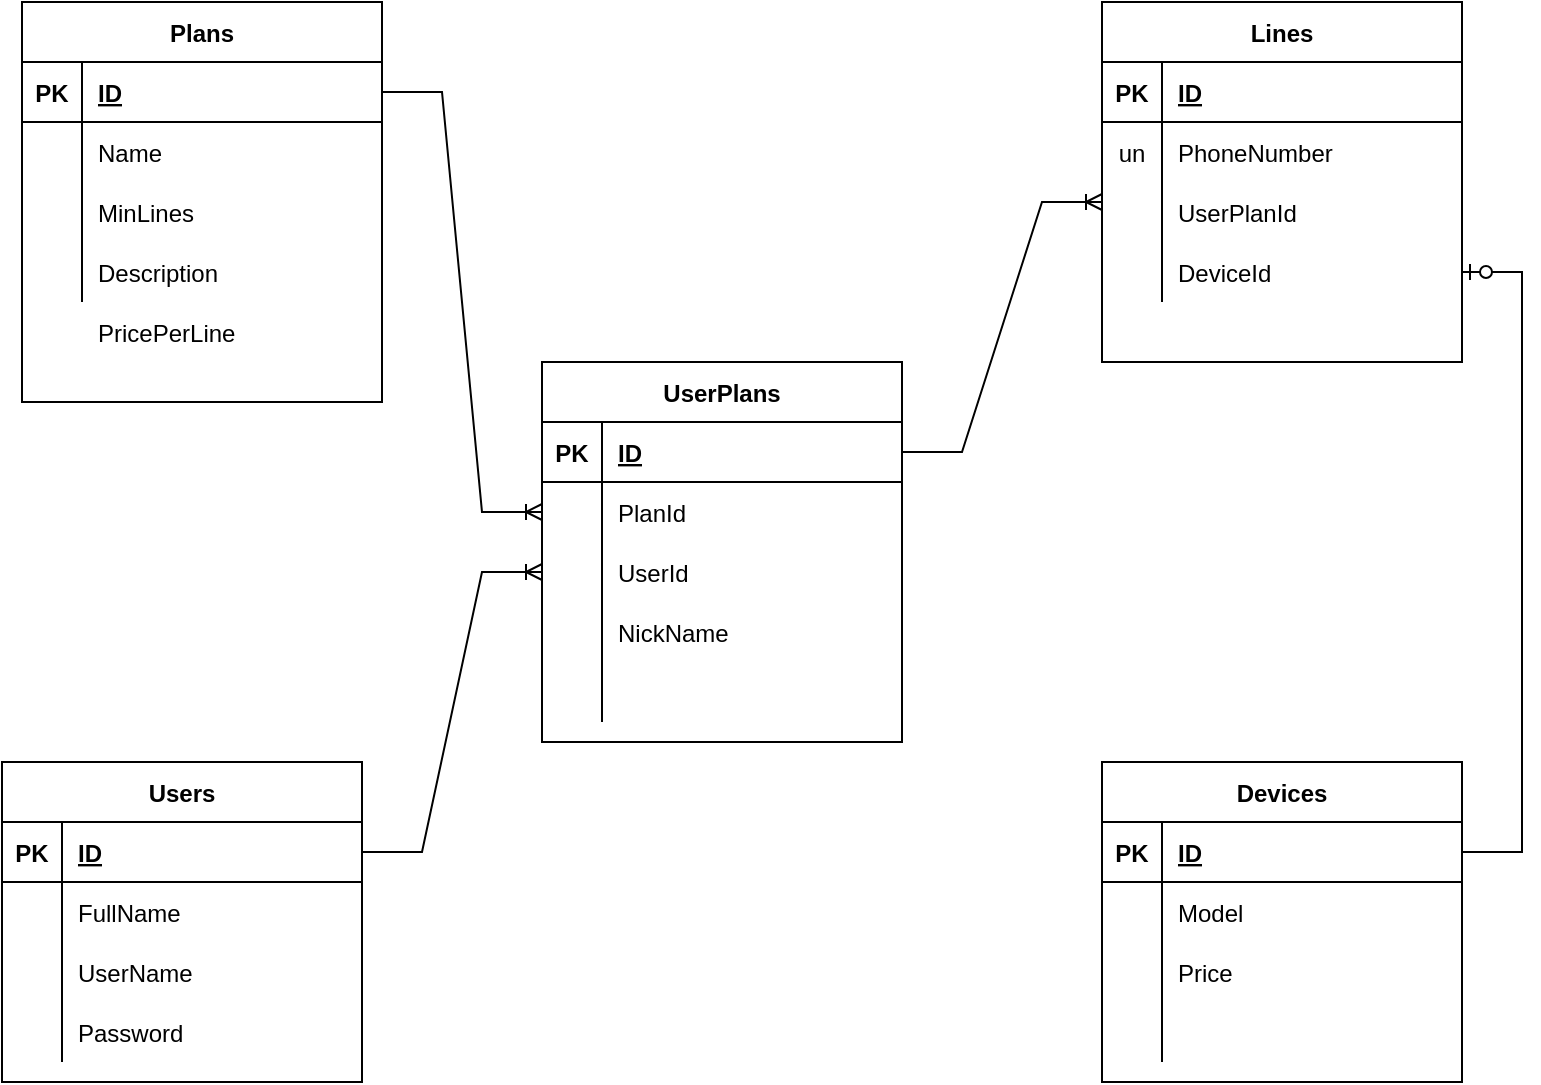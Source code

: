 <mxfile version="15.6.1" type="device"><diagram id="K-ARD1w7NrG1KV6Is6Bl" name="Page-1"><mxGraphModel dx="1426" dy="717" grid="1" gridSize="10" guides="1" tooltips="1" connect="1" arrows="1" fold="1" page="1" pageScale="1" pageWidth="827" pageHeight="1169" math="0" shadow="0"><root><mxCell id="0"/><mxCell id="1" parent="0"/><mxCell id="bQQY8CGU-6PyGipoHjbT-53" value="UserPlans" style="shape=table;startSize=30;container=1;collapsible=1;childLayout=tableLayout;fixedRows=1;rowLines=0;fontStyle=1;align=center;resizeLast=1;" vertex="1" parent="1"><mxGeometry x="320" y="290" width="180" height="190" as="geometry"/></mxCell><mxCell id="bQQY8CGU-6PyGipoHjbT-54" value="" style="shape=partialRectangle;collapsible=0;dropTarget=0;pointerEvents=0;fillColor=none;top=0;left=0;bottom=1;right=0;points=[[0,0.5],[1,0.5]];portConstraint=eastwest;" vertex="1" parent="bQQY8CGU-6PyGipoHjbT-53"><mxGeometry y="30" width="180" height="30" as="geometry"/></mxCell><mxCell id="bQQY8CGU-6PyGipoHjbT-55" value="PK" style="shape=partialRectangle;connectable=0;fillColor=none;top=0;left=0;bottom=0;right=0;fontStyle=1;overflow=hidden;" vertex="1" parent="bQQY8CGU-6PyGipoHjbT-54"><mxGeometry width="30" height="30" as="geometry"><mxRectangle width="30" height="30" as="alternateBounds"/></mxGeometry></mxCell><mxCell id="bQQY8CGU-6PyGipoHjbT-56" value="ID" style="shape=partialRectangle;connectable=0;fillColor=none;top=0;left=0;bottom=0;right=0;align=left;spacingLeft=6;fontStyle=5;overflow=hidden;" vertex="1" parent="bQQY8CGU-6PyGipoHjbT-54"><mxGeometry x="30" width="150" height="30" as="geometry"><mxRectangle width="150" height="30" as="alternateBounds"/></mxGeometry></mxCell><mxCell id="bQQY8CGU-6PyGipoHjbT-57" value="" style="shape=partialRectangle;collapsible=0;dropTarget=0;pointerEvents=0;fillColor=none;top=0;left=0;bottom=0;right=0;points=[[0,0.5],[1,0.5]];portConstraint=eastwest;" vertex="1" parent="bQQY8CGU-6PyGipoHjbT-53"><mxGeometry y="60" width="180" height="30" as="geometry"/></mxCell><mxCell id="bQQY8CGU-6PyGipoHjbT-58" value="" style="shape=partialRectangle;connectable=0;fillColor=none;top=0;left=0;bottom=0;right=0;editable=1;overflow=hidden;" vertex="1" parent="bQQY8CGU-6PyGipoHjbT-57"><mxGeometry width="30" height="30" as="geometry"><mxRectangle width="30" height="30" as="alternateBounds"/></mxGeometry></mxCell><mxCell id="bQQY8CGU-6PyGipoHjbT-59" value="PlanId" style="shape=partialRectangle;connectable=0;fillColor=none;top=0;left=0;bottom=0;right=0;align=left;spacingLeft=6;overflow=hidden;" vertex="1" parent="bQQY8CGU-6PyGipoHjbT-57"><mxGeometry x="30" width="150" height="30" as="geometry"><mxRectangle width="150" height="30" as="alternateBounds"/></mxGeometry></mxCell><mxCell id="bQQY8CGU-6PyGipoHjbT-60" value="" style="shape=partialRectangle;collapsible=0;dropTarget=0;pointerEvents=0;fillColor=none;top=0;left=0;bottom=0;right=0;points=[[0,0.5],[1,0.5]];portConstraint=eastwest;" vertex="1" parent="bQQY8CGU-6PyGipoHjbT-53"><mxGeometry y="90" width="180" height="30" as="geometry"/></mxCell><mxCell id="bQQY8CGU-6PyGipoHjbT-61" value="" style="shape=partialRectangle;connectable=0;fillColor=none;top=0;left=0;bottom=0;right=0;editable=1;overflow=hidden;" vertex="1" parent="bQQY8CGU-6PyGipoHjbT-60"><mxGeometry width="30" height="30" as="geometry"><mxRectangle width="30" height="30" as="alternateBounds"/></mxGeometry></mxCell><mxCell id="bQQY8CGU-6PyGipoHjbT-62" value="UserId" style="shape=partialRectangle;connectable=0;fillColor=none;top=0;left=0;bottom=0;right=0;align=left;spacingLeft=6;overflow=hidden;" vertex="1" parent="bQQY8CGU-6PyGipoHjbT-60"><mxGeometry x="30" width="150" height="30" as="geometry"><mxRectangle width="150" height="30" as="alternateBounds"/></mxGeometry></mxCell><mxCell id="bQQY8CGU-6PyGipoHjbT-132" value="" style="shape=partialRectangle;collapsible=0;dropTarget=0;pointerEvents=0;fillColor=none;top=0;left=0;bottom=0;right=0;points=[[0,0.5],[1,0.5]];portConstraint=eastwest;" vertex="1" parent="bQQY8CGU-6PyGipoHjbT-53"><mxGeometry y="120" width="180" height="30" as="geometry"/></mxCell><mxCell id="bQQY8CGU-6PyGipoHjbT-133" value="" style="shape=partialRectangle;connectable=0;fillColor=none;top=0;left=0;bottom=0;right=0;editable=1;overflow=hidden;" vertex="1" parent="bQQY8CGU-6PyGipoHjbT-132"><mxGeometry width="30" height="30" as="geometry"><mxRectangle width="30" height="30" as="alternateBounds"/></mxGeometry></mxCell><mxCell id="bQQY8CGU-6PyGipoHjbT-134" value="NickName" style="shape=partialRectangle;connectable=0;fillColor=none;top=0;left=0;bottom=0;right=0;align=left;spacingLeft=6;overflow=hidden;" vertex="1" parent="bQQY8CGU-6PyGipoHjbT-132"><mxGeometry x="30" width="150" height="30" as="geometry"><mxRectangle width="150" height="30" as="alternateBounds"/></mxGeometry></mxCell><mxCell id="bQQY8CGU-6PyGipoHjbT-63" value="" style="shape=partialRectangle;collapsible=0;dropTarget=0;pointerEvents=0;fillColor=none;top=0;left=0;bottom=0;right=0;points=[[0,0.5],[1,0.5]];portConstraint=eastwest;" vertex="1" parent="bQQY8CGU-6PyGipoHjbT-53"><mxGeometry y="150" width="180" height="30" as="geometry"/></mxCell><mxCell id="bQQY8CGU-6PyGipoHjbT-64" value="" style="shape=partialRectangle;connectable=0;fillColor=none;top=0;left=0;bottom=0;right=0;editable=1;overflow=hidden;" vertex="1" parent="bQQY8CGU-6PyGipoHjbT-63"><mxGeometry width="30" height="30" as="geometry"><mxRectangle width="30" height="30" as="alternateBounds"/></mxGeometry></mxCell><mxCell id="bQQY8CGU-6PyGipoHjbT-65" value="" style="shape=partialRectangle;connectable=0;fillColor=none;top=0;left=0;bottom=0;right=0;align=left;spacingLeft=6;overflow=hidden;" vertex="1" parent="bQQY8CGU-6PyGipoHjbT-63"><mxGeometry x="30" width="150" height="30" as="geometry"><mxRectangle width="150" height="30" as="alternateBounds"/></mxGeometry></mxCell><mxCell id="bQQY8CGU-6PyGipoHjbT-66" value="Lines" style="shape=table;startSize=30;container=1;collapsible=1;childLayout=tableLayout;fixedRows=1;rowLines=0;fontStyle=1;align=center;resizeLast=1;" vertex="1" parent="1"><mxGeometry x="600" y="110" width="180" height="180" as="geometry"/></mxCell><mxCell id="bQQY8CGU-6PyGipoHjbT-67" value="" style="shape=partialRectangle;collapsible=0;dropTarget=0;pointerEvents=0;fillColor=none;top=0;left=0;bottom=1;right=0;points=[[0,0.5],[1,0.5]];portConstraint=eastwest;" vertex="1" parent="bQQY8CGU-6PyGipoHjbT-66"><mxGeometry y="30" width="180" height="30" as="geometry"/></mxCell><mxCell id="bQQY8CGU-6PyGipoHjbT-68" value="PK" style="shape=partialRectangle;connectable=0;fillColor=none;top=0;left=0;bottom=0;right=0;fontStyle=1;overflow=hidden;" vertex="1" parent="bQQY8CGU-6PyGipoHjbT-67"><mxGeometry width="30" height="30" as="geometry"><mxRectangle width="30" height="30" as="alternateBounds"/></mxGeometry></mxCell><mxCell id="bQQY8CGU-6PyGipoHjbT-69" value="ID" style="shape=partialRectangle;connectable=0;fillColor=none;top=0;left=0;bottom=0;right=0;align=left;spacingLeft=6;fontStyle=5;overflow=hidden;" vertex="1" parent="bQQY8CGU-6PyGipoHjbT-67"><mxGeometry x="30" width="150" height="30" as="geometry"><mxRectangle width="150" height="30" as="alternateBounds"/></mxGeometry></mxCell><mxCell id="bQQY8CGU-6PyGipoHjbT-70" value="" style="shape=partialRectangle;collapsible=0;dropTarget=0;pointerEvents=0;fillColor=none;top=0;left=0;bottom=0;right=0;points=[[0,0.5],[1,0.5]];portConstraint=eastwest;" vertex="1" parent="bQQY8CGU-6PyGipoHjbT-66"><mxGeometry y="60" width="180" height="30" as="geometry"/></mxCell><mxCell id="bQQY8CGU-6PyGipoHjbT-71" value="un" style="shape=partialRectangle;connectable=0;fillColor=none;top=0;left=0;bottom=0;right=0;editable=1;overflow=hidden;" vertex="1" parent="bQQY8CGU-6PyGipoHjbT-70"><mxGeometry width="30" height="30" as="geometry"><mxRectangle width="30" height="30" as="alternateBounds"/></mxGeometry></mxCell><mxCell id="bQQY8CGU-6PyGipoHjbT-72" value="PhoneNumber" style="shape=partialRectangle;connectable=0;fillColor=none;top=0;left=0;bottom=0;right=0;align=left;spacingLeft=6;overflow=hidden;" vertex="1" parent="bQQY8CGU-6PyGipoHjbT-70"><mxGeometry x="30" width="150" height="30" as="geometry"><mxRectangle width="150" height="30" as="alternateBounds"/></mxGeometry></mxCell><mxCell id="bQQY8CGU-6PyGipoHjbT-73" value="" style="shape=partialRectangle;collapsible=0;dropTarget=0;pointerEvents=0;fillColor=none;top=0;left=0;bottom=0;right=0;points=[[0,0.5],[1,0.5]];portConstraint=eastwest;" vertex="1" parent="bQQY8CGU-6PyGipoHjbT-66"><mxGeometry y="90" width="180" height="30" as="geometry"/></mxCell><mxCell id="bQQY8CGU-6PyGipoHjbT-74" value="" style="shape=partialRectangle;connectable=0;fillColor=none;top=0;left=0;bottom=0;right=0;editable=1;overflow=hidden;" vertex="1" parent="bQQY8CGU-6PyGipoHjbT-73"><mxGeometry width="30" height="30" as="geometry"><mxRectangle width="30" height="30" as="alternateBounds"/></mxGeometry></mxCell><mxCell id="bQQY8CGU-6PyGipoHjbT-75" value="UserPlanId" style="shape=partialRectangle;connectable=0;fillColor=none;top=0;left=0;bottom=0;right=0;align=left;spacingLeft=6;overflow=hidden;" vertex="1" parent="bQQY8CGU-6PyGipoHjbT-73"><mxGeometry x="30" width="150" height="30" as="geometry"><mxRectangle width="150" height="30" as="alternateBounds"/></mxGeometry></mxCell><mxCell id="bQQY8CGU-6PyGipoHjbT-76" value="" style="shape=partialRectangle;collapsible=0;dropTarget=0;pointerEvents=0;fillColor=none;top=0;left=0;bottom=0;right=0;points=[[0,0.5],[1,0.5]];portConstraint=eastwest;" vertex="1" parent="bQQY8CGU-6PyGipoHjbT-66"><mxGeometry y="120" width="180" height="30" as="geometry"/></mxCell><mxCell id="bQQY8CGU-6PyGipoHjbT-77" value="" style="shape=partialRectangle;connectable=0;fillColor=none;top=0;left=0;bottom=0;right=0;editable=1;overflow=hidden;" vertex="1" parent="bQQY8CGU-6PyGipoHjbT-76"><mxGeometry width="30" height="30" as="geometry"><mxRectangle width="30" height="30" as="alternateBounds"/></mxGeometry></mxCell><mxCell id="bQQY8CGU-6PyGipoHjbT-78" value="DeviceId" style="shape=partialRectangle;connectable=0;fillColor=none;top=0;left=0;bottom=0;right=0;align=left;spacingLeft=6;overflow=hidden;" vertex="1" parent="bQQY8CGU-6PyGipoHjbT-76"><mxGeometry x="30" width="150" height="30" as="geometry"><mxRectangle width="150" height="30" as="alternateBounds"/></mxGeometry></mxCell><mxCell id="bQQY8CGU-6PyGipoHjbT-79" value="Devices" style="shape=table;startSize=30;container=1;collapsible=1;childLayout=tableLayout;fixedRows=1;rowLines=0;fontStyle=1;align=center;resizeLast=1;" vertex="1" parent="1"><mxGeometry x="600" y="490" width="180" height="160" as="geometry"/></mxCell><mxCell id="bQQY8CGU-6PyGipoHjbT-80" value="" style="shape=partialRectangle;collapsible=0;dropTarget=0;pointerEvents=0;fillColor=none;top=0;left=0;bottom=1;right=0;points=[[0,0.5],[1,0.5]];portConstraint=eastwest;" vertex="1" parent="bQQY8CGU-6PyGipoHjbT-79"><mxGeometry y="30" width="180" height="30" as="geometry"/></mxCell><mxCell id="bQQY8CGU-6PyGipoHjbT-81" value="PK" style="shape=partialRectangle;connectable=0;fillColor=none;top=0;left=0;bottom=0;right=0;fontStyle=1;overflow=hidden;" vertex="1" parent="bQQY8CGU-6PyGipoHjbT-80"><mxGeometry width="30" height="30" as="geometry"><mxRectangle width="30" height="30" as="alternateBounds"/></mxGeometry></mxCell><mxCell id="bQQY8CGU-6PyGipoHjbT-82" value="ID" style="shape=partialRectangle;connectable=0;fillColor=none;top=0;left=0;bottom=0;right=0;align=left;spacingLeft=6;fontStyle=5;overflow=hidden;" vertex="1" parent="bQQY8CGU-6PyGipoHjbT-80"><mxGeometry x="30" width="150" height="30" as="geometry"><mxRectangle width="150" height="30" as="alternateBounds"/></mxGeometry></mxCell><mxCell id="bQQY8CGU-6PyGipoHjbT-83" value="" style="shape=partialRectangle;collapsible=0;dropTarget=0;pointerEvents=0;fillColor=none;top=0;left=0;bottom=0;right=0;points=[[0,0.5],[1,0.5]];portConstraint=eastwest;" vertex="1" parent="bQQY8CGU-6PyGipoHjbT-79"><mxGeometry y="60" width="180" height="30" as="geometry"/></mxCell><mxCell id="bQQY8CGU-6PyGipoHjbT-84" value="" style="shape=partialRectangle;connectable=0;fillColor=none;top=0;left=0;bottom=0;right=0;editable=1;overflow=hidden;" vertex="1" parent="bQQY8CGU-6PyGipoHjbT-83"><mxGeometry width="30" height="30" as="geometry"><mxRectangle width="30" height="30" as="alternateBounds"/></mxGeometry></mxCell><mxCell id="bQQY8CGU-6PyGipoHjbT-85" value="Model" style="shape=partialRectangle;connectable=0;fillColor=none;top=0;left=0;bottom=0;right=0;align=left;spacingLeft=6;overflow=hidden;" vertex="1" parent="bQQY8CGU-6PyGipoHjbT-83"><mxGeometry x="30" width="150" height="30" as="geometry"><mxRectangle width="150" height="30" as="alternateBounds"/></mxGeometry></mxCell><mxCell id="bQQY8CGU-6PyGipoHjbT-86" value="" style="shape=partialRectangle;collapsible=0;dropTarget=0;pointerEvents=0;fillColor=none;top=0;left=0;bottom=0;right=0;points=[[0,0.5],[1,0.5]];portConstraint=eastwest;" vertex="1" parent="bQQY8CGU-6PyGipoHjbT-79"><mxGeometry y="90" width="180" height="30" as="geometry"/></mxCell><mxCell id="bQQY8CGU-6PyGipoHjbT-87" value="" style="shape=partialRectangle;connectable=0;fillColor=none;top=0;left=0;bottom=0;right=0;editable=1;overflow=hidden;" vertex="1" parent="bQQY8CGU-6PyGipoHjbT-86"><mxGeometry width="30" height="30" as="geometry"><mxRectangle width="30" height="30" as="alternateBounds"/></mxGeometry></mxCell><mxCell id="bQQY8CGU-6PyGipoHjbT-88" value="Price" style="shape=partialRectangle;connectable=0;fillColor=none;top=0;left=0;bottom=0;right=0;align=left;spacingLeft=6;overflow=hidden;" vertex="1" parent="bQQY8CGU-6PyGipoHjbT-86"><mxGeometry x="30" width="150" height="30" as="geometry"><mxRectangle width="150" height="30" as="alternateBounds"/></mxGeometry></mxCell><mxCell id="bQQY8CGU-6PyGipoHjbT-89" value="" style="shape=partialRectangle;collapsible=0;dropTarget=0;pointerEvents=0;fillColor=none;top=0;left=0;bottom=0;right=0;points=[[0,0.5],[1,0.5]];portConstraint=eastwest;" vertex="1" parent="bQQY8CGU-6PyGipoHjbT-79"><mxGeometry y="120" width="180" height="30" as="geometry"/></mxCell><mxCell id="bQQY8CGU-6PyGipoHjbT-90" value="" style="shape=partialRectangle;connectable=0;fillColor=none;top=0;left=0;bottom=0;right=0;editable=1;overflow=hidden;" vertex="1" parent="bQQY8CGU-6PyGipoHjbT-89"><mxGeometry width="30" height="30" as="geometry"><mxRectangle width="30" height="30" as="alternateBounds"/></mxGeometry></mxCell><mxCell id="bQQY8CGU-6PyGipoHjbT-91" value="" style="shape=partialRectangle;connectable=0;fillColor=none;top=0;left=0;bottom=0;right=0;align=left;spacingLeft=6;overflow=hidden;" vertex="1" parent="bQQY8CGU-6PyGipoHjbT-89"><mxGeometry x="30" width="150" height="30" as="geometry"><mxRectangle width="150" height="30" as="alternateBounds"/></mxGeometry></mxCell><mxCell id="bQQY8CGU-6PyGipoHjbT-105" value="Plans" style="shape=table;startSize=30;container=1;collapsible=1;childLayout=tableLayout;fixedRows=1;rowLines=0;fontStyle=1;align=center;resizeLast=1;" vertex="1" parent="1"><mxGeometry x="60" y="110" width="180" height="200" as="geometry"/></mxCell><mxCell id="bQQY8CGU-6PyGipoHjbT-106" value="" style="shape=partialRectangle;collapsible=0;dropTarget=0;pointerEvents=0;fillColor=none;top=0;left=0;bottom=1;right=0;points=[[0,0.5],[1,0.5]];portConstraint=eastwest;" vertex="1" parent="bQQY8CGU-6PyGipoHjbT-105"><mxGeometry y="30" width="180" height="30" as="geometry"/></mxCell><mxCell id="bQQY8CGU-6PyGipoHjbT-107" value="PK" style="shape=partialRectangle;connectable=0;fillColor=none;top=0;left=0;bottom=0;right=0;fontStyle=1;overflow=hidden;" vertex="1" parent="bQQY8CGU-6PyGipoHjbT-106"><mxGeometry width="30" height="30" as="geometry"><mxRectangle width="30" height="30" as="alternateBounds"/></mxGeometry></mxCell><mxCell id="bQQY8CGU-6PyGipoHjbT-108" value="ID" style="shape=partialRectangle;connectable=0;fillColor=none;top=0;left=0;bottom=0;right=0;align=left;spacingLeft=6;fontStyle=5;overflow=hidden;" vertex="1" parent="bQQY8CGU-6PyGipoHjbT-106"><mxGeometry x="30" width="150" height="30" as="geometry"><mxRectangle width="150" height="30" as="alternateBounds"/></mxGeometry></mxCell><mxCell id="bQQY8CGU-6PyGipoHjbT-109" value="" style="shape=partialRectangle;collapsible=0;dropTarget=0;pointerEvents=0;fillColor=none;top=0;left=0;bottom=0;right=0;points=[[0,0.5],[1,0.5]];portConstraint=eastwest;" vertex="1" parent="bQQY8CGU-6PyGipoHjbT-105"><mxGeometry y="60" width="180" height="30" as="geometry"/></mxCell><mxCell id="bQQY8CGU-6PyGipoHjbT-110" value="" style="shape=partialRectangle;connectable=0;fillColor=none;top=0;left=0;bottom=0;right=0;editable=1;overflow=hidden;" vertex="1" parent="bQQY8CGU-6PyGipoHjbT-109"><mxGeometry width="30" height="30" as="geometry"><mxRectangle width="30" height="30" as="alternateBounds"/></mxGeometry></mxCell><mxCell id="bQQY8CGU-6PyGipoHjbT-111" value="Name" style="shape=partialRectangle;connectable=0;fillColor=none;top=0;left=0;bottom=0;right=0;align=left;spacingLeft=6;overflow=hidden;" vertex="1" parent="bQQY8CGU-6PyGipoHjbT-109"><mxGeometry x="30" width="150" height="30" as="geometry"><mxRectangle width="150" height="30" as="alternateBounds"/></mxGeometry></mxCell><mxCell id="bQQY8CGU-6PyGipoHjbT-112" value="" style="shape=partialRectangle;collapsible=0;dropTarget=0;pointerEvents=0;fillColor=none;top=0;left=0;bottom=0;right=0;points=[[0,0.5],[1,0.5]];portConstraint=eastwest;" vertex="1" parent="bQQY8CGU-6PyGipoHjbT-105"><mxGeometry y="90" width="180" height="30" as="geometry"/></mxCell><mxCell id="bQQY8CGU-6PyGipoHjbT-113" value="" style="shape=partialRectangle;connectable=0;fillColor=none;top=0;left=0;bottom=0;right=0;editable=1;overflow=hidden;" vertex="1" parent="bQQY8CGU-6PyGipoHjbT-112"><mxGeometry width="30" height="30" as="geometry"><mxRectangle width="30" height="30" as="alternateBounds"/></mxGeometry></mxCell><mxCell id="bQQY8CGU-6PyGipoHjbT-114" value="MinLines" style="shape=partialRectangle;connectable=0;fillColor=none;top=0;left=0;bottom=0;right=0;align=left;spacingLeft=6;overflow=hidden;" vertex="1" parent="bQQY8CGU-6PyGipoHjbT-112"><mxGeometry x="30" width="150" height="30" as="geometry"><mxRectangle width="150" height="30" as="alternateBounds"/></mxGeometry></mxCell><mxCell id="bQQY8CGU-6PyGipoHjbT-115" value="" style="shape=partialRectangle;collapsible=0;dropTarget=0;pointerEvents=0;fillColor=none;top=0;left=0;bottom=0;right=0;points=[[0,0.5],[1,0.5]];portConstraint=eastwest;" vertex="1" parent="bQQY8CGU-6PyGipoHjbT-105"><mxGeometry y="120" width="180" height="30" as="geometry"/></mxCell><mxCell id="bQQY8CGU-6PyGipoHjbT-116" value="" style="shape=partialRectangle;connectable=0;fillColor=none;top=0;left=0;bottom=0;right=0;editable=1;overflow=hidden;" vertex="1" parent="bQQY8CGU-6PyGipoHjbT-115"><mxGeometry width="30" height="30" as="geometry"><mxRectangle width="30" height="30" as="alternateBounds"/></mxGeometry></mxCell><mxCell id="bQQY8CGU-6PyGipoHjbT-117" value="Description" style="shape=partialRectangle;connectable=0;fillColor=none;top=0;left=0;bottom=0;right=0;align=left;spacingLeft=6;overflow=hidden;" vertex="1" parent="bQQY8CGU-6PyGipoHjbT-115"><mxGeometry x="30" width="150" height="30" as="geometry"><mxRectangle width="150" height="30" as="alternateBounds"/></mxGeometry></mxCell><mxCell id="bQQY8CGU-6PyGipoHjbT-131" value="" style="shape=partialRectangle;connectable=0;fillColor=none;top=0;left=0;bottom=0;right=0;fontStyle=1;overflow=hidden;" vertex="1" parent="1"><mxGeometry x="620" y="440" width="30" height="30" as="geometry"><mxRectangle width="30" height="30" as="alternateBounds"/></mxGeometry></mxCell><mxCell id="bQQY8CGU-6PyGipoHjbT-138" value="Users" style="shape=table;startSize=30;container=1;collapsible=1;childLayout=tableLayout;fixedRows=1;rowLines=0;fontStyle=1;align=center;resizeLast=1;" vertex="1" parent="1"><mxGeometry x="50" y="490" width="180" height="160" as="geometry"/></mxCell><mxCell id="bQQY8CGU-6PyGipoHjbT-139" value="" style="shape=partialRectangle;collapsible=0;dropTarget=0;pointerEvents=0;fillColor=none;top=0;left=0;bottom=1;right=0;points=[[0,0.5],[1,0.5]];portConstraint=eastwest;" vertex="1" parent="bQQY8CGU-6PyGipoHjbT-138"><mxGeometry y="30" width="180" height="30" as="geometry"/></mxCell><mxCell id="bQQY8CGU-6PyGipoHjbT-140" value="PK" style="shape=partialRectangle;connectable=0;fillColor=none;top=0;left=0;bottom=0;right=0;fontStyle=1;overflow=hidden;" vertex="1" parent="bQQY8CGU-6PyGipoHjbT-139"><mxGeometry width="30" height="30" as="geometry"><mxRectangle width="30" height="30" as="alternateBounds"/></mxGeometry></mxCell><mxCell id="bQQY8CGU-6PyGipoHjbT-141" value="ID" style="shape=partialRectangle;connectable=0;fillColor=none;top=0;left=0;bottom=0;right=0;align=left;spacingLeft=6;fontStyle=5;overflow=hidden;" vertex="1" parent="bQQY8CGU-6PyGipoHjbT-139"><mxGeometry x="30" width="150" height="30" as="geometry"><mxRectangle width="150" height="30" as="alternateBounds"/></mxGeometry></mxCell><mxCell id="bQQY8CGU-6PyGipoHjbT-142" value="" style="shape=partialRectangle;collapsible=0;dropTarget=0;pointerEvents=0;fillColor=none;top=0;left=0;bottom=0;right=0;points=[[0,0.5],[1,0.5]];portConstraint=eastwest;" vertex="1" parent="bQQY8CGU-6PyGipoHjbT-138"><mxGeometry y="60" width="180" height="30" as="geometry"/></mxCell><mxCell id="bQQY8CGU-6PyGipoHjbT-143" value="" style="shape=partialRectangle;connectable=0;fillColor=none;top=0;left=0;bottom=0;right=0;editable=1;overflow=hidden;" vertex="1" parent="bQQY8CGU-6PyGipoHjbT-142"><mxGeometry width="30" height="30" as="geometry"><mxRectangle width="30" height="30" as="alternateBounds"/></mxGeometry></mxCell><mxCell id="bQQY8CGU-6PyGipoHjbT-144" value="FullName" style="shape=partialRectangle;connectable=0;fillColor=none;top=0;left=0;bottom=0;right=0;align=left;spacingLeft=6;overflow=hidden;" vertex="1" parent="bQQY8CGU-6PyGipoHjbT-142"><mxGeometry x="30" width="150" height="30" as="geometry"><mxRectangle width="150" height="30" as="alternateBounds"/></mxGeometry></mxCell><mxCell id="bQQY8CGU-6PyGipoHjbT-145" value="" style="shape=partialRectangle;collapsible=0;dropTarget=0;pointerEvents=0;fillColor=none;top=0;left=0;bottom=0;right=0;points=[[0,0.5],[1,0.5]];portConstraint=eastwest;" vertex="1" parent="bQQY8CGU-6PyGipoHjbT-138"><mxGeometry y="90" width="180" height="30" as="geometry"/></mxCell><mxCell id="bQQY8CGU-6PyGipoHjbT-146" value="" style="shape=partialRectangle;connectable=0;fillColor=none;top=0;left=0;bottom=0;right=0;editable=1;overflow=hidden;" vertex="1" parent="bQQY8CGU-6PyGipoHjbT-145"><mxGeometry width="30" height="30" as="geometry"><mxRectangle width="30" height="30" as="alternateBounds"/></mxGeometry></mxCell><mxCell id="bQQY8CGU-6PyGipoHjbT-147" value="UserName" style="shape=partialRectangle;connectable=0;fillColor=none;top=0;left=0;bottom=0;right=0;align=left;spacingLeft=6;overflow=hidden;" vertex="1" parent="bQQY8CGU-6PyGipoHjbT-145"><mxGeometry x="30" width="150" height="30" as="geometry"><mxRectangle width="150" height="30" as="alternateBounds"/></mxGeometry></mxCell><mxCell id="bQQY8CGU-6PyGipoHjbT-148" value="" style="shape=partialRectangle;collapsible=0;dropTarget=0;pointerEvents=0;fillColor=none;top=0;left=0;bottom=0;right=0;points=[[0,0.5],[1,0.5]];portConstraint=eastwest;" vertex="1" parent="bQQY8CGU-6PyGipoHjbT-138"><mxGeometry y="120" width="180" height="30" as="geometry"/></mxCell><mxCell id="bQQY8CGU-6PyGipoHjbT-149" value="" style="shape=partialRectangle;connectable=0;fillColor=none;top=0;left=0;bottom=0;right=0;editable=1;overflow=hidden;" vertex="1" parent="bQQY8CGU-6PyGipoHjbT-148"><mxGeometry width="30" height="30" as="geometry"><mxRectangle width="30" height="30" as="alternateBounds"/></mxGeometry></mxCell><mxCell id="bQQY8CGU-6PyGipoHjbT-150" value="Password" style="shape=partialRectangle;connectable=0;fillColor=none;top=0;left=0;bottom=0;right=0;align=left;spacingLeft=6;overflow=hidden;" vertex="1" parent="bQQY8CGU-6PyGipoHjbT-148"><mxGeometry x="30" width="150" height="30" as="geometry"><mxRectangle width="150" height="30" as="alternateBounds"/></mxGeometry></mxCell><mxCell id="bQQY8CGU-6PyGipoHjbT-163" value="" style="edgeStyle=entityRelationEdgeStyle;fontSize=12;html=1;endArrow=ERoneToMany;rounded=0;exitX=1;exitY=0.5;exitDx=0;exitDy=0;entryX=0;entryY=0.5;entryDx=0;entryDy=0;" edge="1" parent="1" source="bQQY8CGU-6PyGipoHjbT-106" target="bQQY8CGU-6PyGipoHjbT-57"><mxGeometry width="100" height="100" relative="1" as="geometry"><mxPoint x="160" y="400" as="sourcePoint"/><mxPoint x="370" y="170" as="targetPoint"/></mxGeometry></mxCell><mxCell id="bQQY8CGU-6PyGipoHjbT-164" value="" style="edgeStyle=entityRelationEdgeStyle;fontSize=12;html=1;endArrow=ERoneToMany;rounded=0;entryX=0;entryY=0.5;entryDx=0;entryDy=0;exitX=1;exitY=0.5;exitDx=0;exitDy=0;" edge="1" parent="1" source="bQQY8CGU-6PyGipoHjbT-139" target="bQQY8CGU-6PyGipoHjbT-60"><mxGeometry width="100" height="100" relative="1" as="geometry"><mxPoint x="250" y="395" as="sourcePoint"/><mxPoint x="250" y="165" as="targetPoint"/></mxGeometry></mxCell><mxCell id="bQQY8CGU-6PyGipoHjbT-165" value="PricePerLine" style="shape=partialRectangle;connectable=0;fillColor=none;top=0;left=0;bottom=0;right=0;align=left;spacingLeft=6;overflow=hidden;" vertex="1" parent="1"><mxGeometry x="90" y="260" width="150" height="30" as="geometry"><mxRectangle width="150" height="30" as="alternateBounds"/></mxGeometry></mxCell><mxCell id="bQQY8CGU-6PyGipoHjbT-166" value="" style="edgeStyle=entityRelationEdgeStyle;fontSize=12;html=1;endArrow=ERoneToMany;rounded=0;exitX=1;exitY=0.5;exitDx=0;exitDy=0;entryX=1;entryY=0.5;entryDx=0;entryDy=0;" edge="1" parent="1" source="bQQY8CGU-6PyGipoHjbT-54"><mxGeometry width="100" height="100" relative="1" as="geometry"><mxPoint x="680" y="420" as="sourcePoint"/><mxPoint x="600" y="210" as="targetPoint"/></mxGeometry></mxCell><mxCell id="bQQY8CGU-6PyGipoHjbT-167" value="" style="edgeStyle=entityRelationEdgeStyle;fontSize=12;html=1;endArrow=ERzeroToOne;endFill=1;rounded=0;entryX=1;entryY=0.5;entryDx=0;entryDy=0;" edge="1" parent="1" source="bQQY8CGU-6PyGipoHjbT-80" target="bQQY8CGU-6PyGipoHjbT-76"><mxGeometry width="100" height="100" relative="1" as="geometry"><mxPoint x="670" y="430" as="sourcePoint"/><mxPoint x="590" y="280" as="targetPoint"/></mxGeometry></mxCell></root></mxGraphModel></diagram></mxfile>